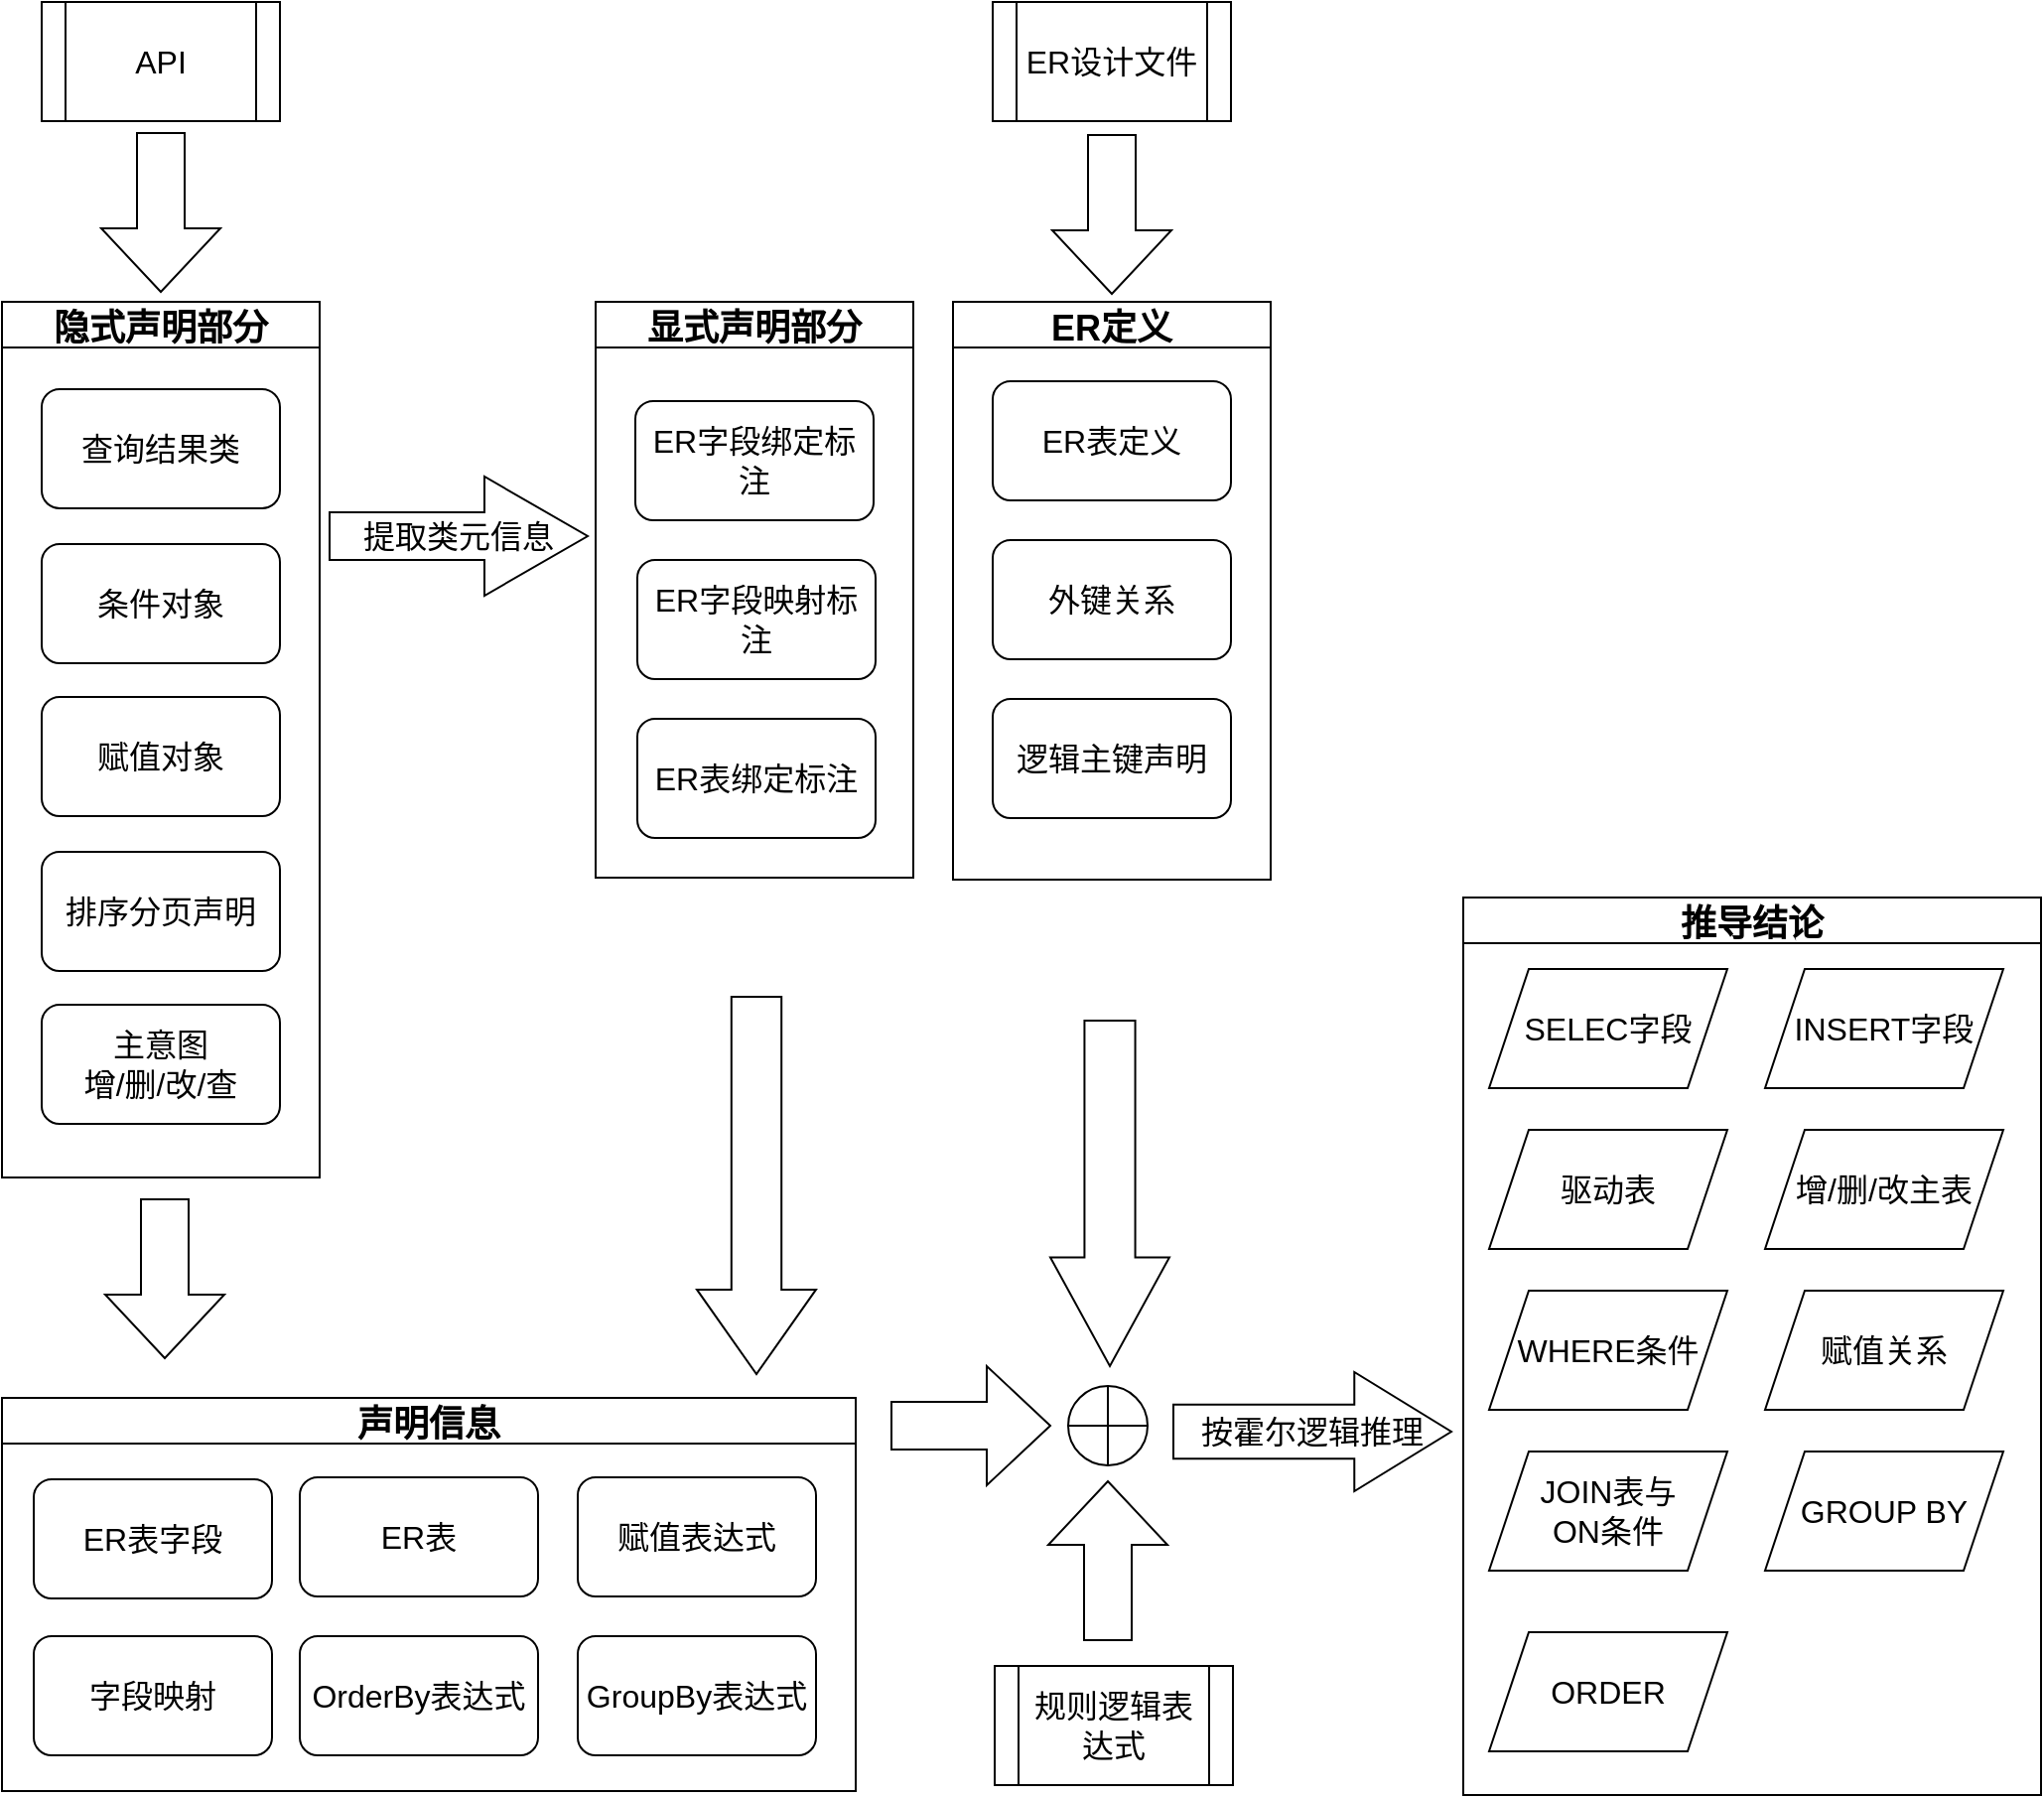 <mxfile version="20.5.1" type="github">
  <diagram name="推导原理示意图" id="5d7acffa-a066-3a61-03fe-96351882024d">
    <mxGraphModel dx="1364" dy="1728" grid="0" gridSize="10" guides="0" tooltips="1" connect="1" arrows="1" fold="1" page="1" pageScale="1" pageWidth="1100" pageHeight="850" background="#ffffff" math="0" shadow="0">
      <root>
        <mxCell id="0" />
        <mxCell id="1" parent="0" />
        <mxCell id="6CtU652WKUI4UOQ74HAb-1" value="条件对象" style="rounded=1;whiteSpace=wrap;html=1;fontSize=16;" vertex="1" parent="1">
          <mxGeometry x="40" y="272" width="120" height="60" as="geometry" />
        </mxCell>
        <mxCell id="6CtU652WKUI4UOQ74HAb-2" value="ER表字段" style="rounded=1;whiteSpace=wrap;html=1;fontSize=16;" vertex="1" parent="1">
          <mxGeometry x="36" y="743" width="120" height="60" as="geometry" />
        </mxCell>
        <mxCell id="6CtU652WKUI4UOQ74HAb-4" value="赋值对象" style="rounded=1;whiteSpace=wrap;html=1;fontSize=16;" vertex="1" parent="1">
          <mxGeometry x="40" y="349" width="120" height="60" as="geometry" />
        </mxCell>
        <mxCell id="6CtU652WKUI4UOQ74HAb-5" value="排序分页声明" style="rounded=1;whiteSpace=wrap;html=1;fontSize=16;" vertex="1" parent="1">
          <mxGeometry x="40" y="427" width="120" height="60" as="geometry" />
        </mxCell>
        <mxCell id="6CtU652WKUI4UOQ74HAb-6" value="主意图&lt;br style=&quot;font-size: 16px;&quot;&gt;增/删/改/查" style="rounded=1;whiteSpace=wrap;html=1;fontSize=16;" vertex="1" parent="1">
          <mxGeometry x="40" y="504" width="120" height="60" as="geometry" />
        </mxCell>
        <mxCell id="6CtU652WKUI4UOQ74HAb-7" value="API" style="shape=process;whiteSpace=wrap;html=1;backgroundOutline=1;fontSize=16;" vertex="1" parent="1">
          <mxGeometry x="40" y="-1" width="120" height="60" as="geometry" />
        </mxCell>
        <mxCell id="6CtU652WKUI4UOQ74HAb-8" value="" style="shape=singleArrow;whiteSpace=wrap;html=1;arrowWidth=0.4;arrowSize=0.4;direction=south;fontSize=16;" vertex="1" parent="1">
          <mxGeometry x="70" y="65" width="60" height="80" as="geometry" />
        </mxCell>
        <mxCell id="6CtU652WKUI4UOQ74HAb-10" value="提取类元信息" style="shape=singleArrow;whiteSpace=wrap;html=1;arrowWidth=0.4;arrowSize=0.4;fontSize=16;" vertex="1" parent="1">
          <mxGeometry x="185" y="238" width="130" height="60" as="geometry" />
        </mxCell>
        <mxCell id="6CtU652WKUI4UOQ74HAb-12" value="ER设计文件" style="shape=process;whiteSpace=wrap;html=1;backgroundOutline=1;fontSize=16;" vertex="1" parent="1">
          <mxGeometry x="519" y="-1" width="120" height="60" as="geometry" />
        </mxCell>
        <mxCell id="6CtU652WKUI4UOQ74HAb-19" value="查询结果类" style="rounded=1;whiteSpace=wrap;html=1;fontSize=16;" vertex="1" parent="1">
          <mxGeometry x="40" y="194" width="120" height="60" as="geometry" />
        </mxCell>
        <mxCell id="6CtU652WKUI4UOQ74HAb-35" value="隐式声明部分" style="swimlane;fontSize=18;" vertex="1" parent="1">
          <mxGeometry x="20" y="150" width="160" height="441" as="geometry" />
        </mxCell>
        <mxCell id="6CtU652WKUI4UOQ74HAb-37" value="显式声明部分" style="swimlane;fontSize=18;" vertex="1" parent="1">
          <mxGeometry x="319" y="150" width="160" height="290" as="geometry" />
        </mxCell>
        <mxCell id="6CtU652WKUI4UOQ74HAb-38" value="ER表绑定标注" style="rounded=1;whiteSpace=wrap;html=1;fontSize=16;" vertex="1" parent="6CtU652WKUI4UOQ74HAb-37">
          <mxGeometry x="21" y="210" width="120" height="60" as="geometry" />
        </mxCell>
        <mxCell id="6CtU652WKUI4UOQ74HAb-36" value="ER字段映射标注" style="rounded=1;whiteSpace=wrap;html=1;fontSize=16;" vertex="1" parent="6CtU652WKUI4UOQ74HAb-37">
          <mxGeometry x="21" y="130" width="120" height="60" as="geometry" />
        </mxCell>
        <mxCell id="6CtU652WKUI4UOQ74HAb-11" value="ER字段绑定标注" style="rounded=1;whiteSpace=wrap;html=1;fontSize=16;" vertex="1" parent="6CtU652WKUI4UOQ74HAb-37">
          <mxGeometry x="20" y="50" width="120" height="60" as="geometry" />
        </mxCell>
        <mxCell id="6CtU652WKUI4UOQ74HAb-39" value="" style="shape=singleArrow;whiteSpace=wrap;html=1;arrowWidth=0.42;arrowSize=0.224;direction=south;fontSize=16;" vertex="1" parent="1">
          <mxGeometry x="370" y="500" width="60" height="190" as="geometry" />
        </mxCell>
        <mxCell id="6CtU652WKUI4UOQ74HAb-40" value="" style="shape=orEllipse;perimeter=ellipsePerimeter;whiteSpace=wrap;html=1;backgroundOutline=1;fontSize=16;" vertex="1" parent="1">
          <mxGeometry x="557" y="696" width="40" height="40" as="geometry" />
        </mxCell>
        <mxCell id="6CtU652WKUI4UOQ74HAb-41" value="推导结论" style="swimlane;fontSize=18;" vertex="1" parent="1">
          <mxGeometry x="756" y="450" width="291" height="452" as="geometry" />
        </mxCell>
        <mxCell id="6CtU652WKUI4UOQ74HAb-23" value="INSERT字段" style="shape=parallelogram;perimeter=parallelogramPerimeter;whiteSpace=wrap;html=1;fixedSize=1;fontSize=16;" vertex="1" parent="6CtU652WKUI4UOQ74HAb-41">
          <mxGeometry x="152" y="36" width="120" height="60" as="geometry" />
        </mxCell>
        <mxCell id="6CtU652WKUI4UOQ74HAb-27" value="赋值关系" style="shape=parallelogram;perimeter=parallelogramPerimeter;whiteSpace=wrap;html=1;fixedSize=1;fontSize=16;" vertex="1" parent="6CtU652WKUI4UOQ74HAb-41">
          <mxGeometry x="152" y="198" width="120" height="60" as="geometry" />
        </mxCell>
        <mxCell id="6CtU652WKUI4UOQ74HAb-24" value="增/删/改主表" style="shape=parallelogram;perimeter=parallelogramPerimeter;whiteSpace=wrap;html=1;fixedSize=1;fontSize=16;" vertex="1" parent="6CtU652WKUI4UOQ74HAb-41">
          <mxGeometry x="152" y="117" width="120" height="60" as="geometry" />
        </mxCell>
        <mxCell id="6CtU652WKUI4UOQ74HAb-21" value="JOIN表与&lt;br&gt;ON条件" style="shape=parallelogram;perimeter=parallelogramPerimeter;whiteSpace=wrap;html=1;fixedSize=1;fontSize=16;" vertex="1" parent="6CtU652WKUI4UOQ74HAb-41">
          <mxGeometry x="13" y="279" width="120" height="60" as="geometry" />
        </mxCell>
        <mxCell id="6CtU652WKUI4UOQ74HAb-22" value="WHERE条件" style="shape=parallelogram;perimeter=parallelogramPerimeter;whiteSpace=wrap;html=1;fixedSize=1;fontSize=16;" vertex="1" parent="6CtU652WKUI4UOQ74HAb-41">
          <mxGeometry x="13" y="198" width="120" height="60" as="geometry" />
        </mxCell>
        <mxCell id="6CtU652WKUI4UOQ74HAb-25" value="ORDER" style="shape=parallelogram;perimeter=parallelogramPerimeter;whiteSpace=wrap;html=1;fixedSize=1;fontSize=16;" vertex="1" parent="6CtU652WKUI4UOQ74HAb-41">
          <mxGeometry x="13" y="370" width="120" height="60" as="geometry" />
        </mxCell>
        <mxCell id="6CtU652WKUI4UOQ74HAb-26" value="GROUP BY" style="shape=parallelogram;perimeter=parallelogramPerimeter;whiteSpace=wrap;html=1;fixedSize=1;fontSize=16;" vertex="1" parent="6CtU652WKUI4UOQ74HAb-41">
          <mxGeometry x="152" y="279" width="120" height="60" as="geometry" />
        </mxCell>
        <mxCell id="6CtU652WKUI4UOQ74HAb-18" value="SELEC字段" style="shape=parallelogram;perimeter=parallelogramPerimeter;whiteSpace=wrap;html=1;fixedSize=1;fontSize=16;" vertex="1" parent="6CtU652WKUI4UOQ74HAb-41">
          <mxGeometry x="13" y="36" width="120" height="60" as="geometry" />
        </mxCell>
        <mxCell id="6CtU652WKUI4UOQ74HAb-20" value="驱动表" style="shape=parallelogram;perimeter=parallelogramPerimeter;whiteSpace=wrap;html=1;fixedSize=1;fontSize=16;" vertex="1" parent="6CtU652WKUI4UOQ74HAb-41">
          <mxGeometry x="13" y="117" width="120" height="60" as="geometry" />
        </mxCell>
        <mxCell id="6CtU652WKUI4UOQ74HAb-44" value="声明信息" style="swimlane;fontSize=18;" vertex="1" parent="1">
          <mxGeometry x="20" y="702" width="430" height="198" as="geometry" />
        </mxCell>
        <mxCell id="6CtU652WKUI4UOQ74HAb-28" value="字段映射" style="rounded=1;whiteSpace=wrap;html=1;fontSize=16;" vertex="1" parent="6CtU652WKUI4UOQ74HAb-44">
          <mxGeometry x="16" y="120" width="120" height="60" as="geometry" />
        </mxCell>
        <mxCell id="6CtU652WKUI4UOQ74HAb-31" value="OrderBy表达式" style="rounded=1;whiteSpace=wrap;html=1;fontSize=16;" vertex="1" parent="6CtU652WKUI4UOQ74HAb-44">
          <mxGeometry x="150" y="120" width="120" height="60" as="geometry" />
        </mxCell>
        <mxCell id="6CtU652WKUI4UOQ74HAb-33" value="赋值表达式" style="rounded=1;whiteSpace=wrap;html=1;fontSize=16;" vertex="1" parent="6CtU652WKUI4UOQ74HAb-44">
          <mxGeometry x="290" y="40" width="120" height="60" as="geometry" />
        </mxCell>
        <mxCell id="6CtU652WKUI4UOQ74HAb-32" value="GroupBy表达式" style="rounded=1;whiteSpace=wrap;html=1;fontSize=16;" vertex="1" parent="6CtU652WKUI4UOQ74HAb-44">
          <mxGeometry x="290" y="120" width="120" height="60" as="geometry" />
        </mxCell>
        <mxCell id="6CtU652WKUI4UOQ74HAb-3" value="ER表" style="rounded=1;whiteSpace=wrap;html=1;fontSize=16;" vertex="1" parent="6CtU652WKUI4UOQ74HAb-44">
          <mxGeometry x="150" y="40" width="120" height="60" as="geometry" />
        </mxCell>
        <mxCell id="6CtU652WKUI4UOQ74HAb-45" value="ER定义" style="swimlane;fontSize=18;" vertex="1" parent="1">
          <mxGeometry x="499" y="150" width="160" height="291" as="geometry" />
        </mxCell>
        <mxCell id="6CtU652WKUI4UOQ74HAb-14" value="外键关系" style="rounded=1;whiteSpace=wrap;html=1;fontSize=16;" vertex="1" parent="6CtU652WKUI4UOQ74HAb-45">
          <mxGeometry x="20" y="120" width="120" height="60" as="geometry" />
        </mxCell>
        <mxCell id="6CtU652WKUI4UOQ74HAb-15" value="逻辑主键声明" style="rounded=1;whiteSpace=wrap;html=1;fontSize=16;" vertex="1" parent="6CtU652WKUI4UOQ74HAb-45">
          <mxGeometry x="20" y="200" width="120" height="60" as="geometry" />
        </mxCell>
        <mxCell id="6CtU652WKUI4UOQ74HAb-13" value="ER表定义" style="rounded=1;whiteSpace=wrap;html=1;fontSize=16;" vertex="1" parent="6CtU652WKUI4UOQ74HAb-45">
          <mxGeometry x="20" y="40" width="120" height="60" as="geometry" />
        </mxCell>
        <mxCell id="6CtU652WKUI4UOQ74HAb-47" value="" style="shape=singleArrow;whiteSpace=wrap;html=1;arrowWidth=0.426;arrowSize=0.315;direction=south;fontSize=16;" vertex="1" parent="1">
          <mxGeometry x="548" y="512" width="60" height="174" as="geometry" />
        </mxCell>
        <mxCell id="6CtU652WKUI4UOQ74HAb-48" value="" style="shape=singleArrow;whiteSpace=wrap;html=1;arrowWidth=0.4;arrowSize=0.4;direction=south;fontSize=16;" vertex="1" parent="1">
          <mxGeometry x="72" y="602" width="60" height="80" as="geometry" />
        </mxCell>
        <mxCell id="6CtU652WKUI4UOQ74HAb-50" value="" style="shape=singleArrow;whiteSpace=wrap;html=1;arrowWidth=0.4;arrowSize=0.4;direction=north;fontSize=16;" vertex="1" parent="1">
          <mxGeometry x="547" y="744" width="60" height="80" as="geometry" />
        </mxCell>
        <mxCell id="6CtU652WKUI4UOQ74HAb-51" value="按霍尔逻辑推理" style="shape=singleArrow;whiteSpace=wrap;html=1;arrowWidth=0.454;arrowSize=0.349;direction=east;fontSize=16;" vertex="1" parent="1">
          <mxGeometry x="610" y="689" width="140" height="60" as="geometry" />
        </mxCell>
        <mxCell id="6CtU652WKUI4UOQ74HAb-52" value="规则逻辑表达式" style="shape=process;whiteSpace=wrap;html=1;backgroundOutline=1;fontSize=16;" vertex="1" parent="1">
          <mxGeometry x="520" y="837" width="120" height="60" as="geometry" />
        </mxCell>
        <mxCell id="6CtU652WKUI4UOQ74HAb-53" value="" style="shape=singleArrow;whiteSpace=wrap;html=1;arrowWidth=0.4;arrowSize=0.4;direction=east;fontSize=16;" vertex="1" parent="1">
          <mxGeometry x="468" y="686" width="80" height="60" as="geometry" />
        </mxCell>
        <mxCell id="6CtU652WKUI4UOQ74HAb-55" value="" style="shape=singleArrow;whiteSpace=wrap;html=1;arrowWidth=0.4;arrowSize=0.4;direction=south;fontSize=16;" vertex="1" parent="1">
          <mxGeometry x="549" y="66" width="60" height="80" as="geometry" />
        </mxCell>
      </root>
    </mxGraphModel>
  </diagram>
</mxfile>
